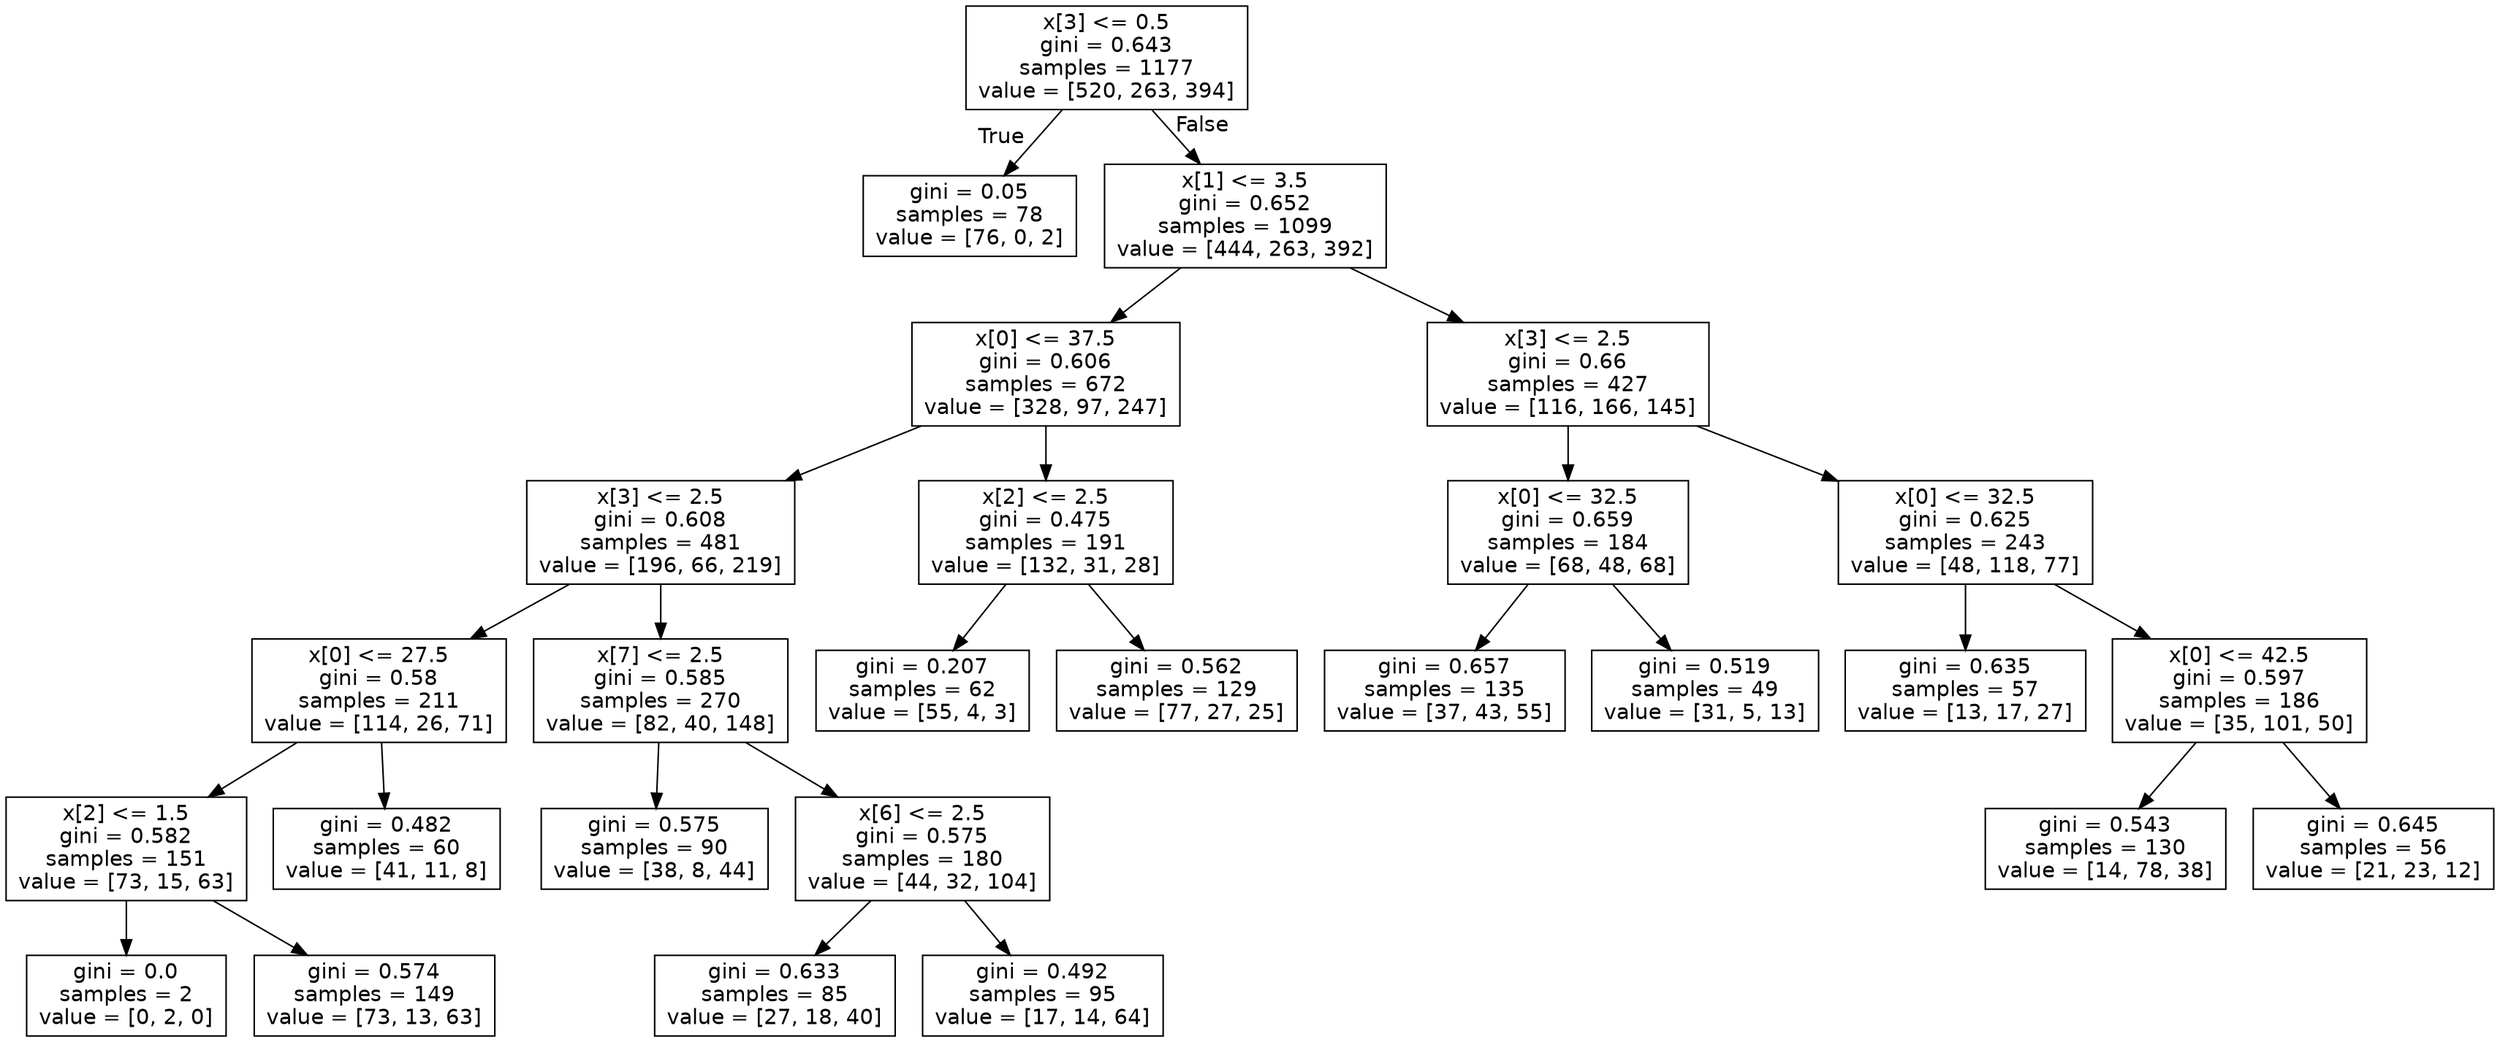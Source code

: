 digraph Tree {
node [shape=box, fontname="helvetica"] ;
edge [fontname="helvetica"] ;
0 [label="x[3] <= 0.5\ngini = 0.643\nsamples = 1177\nvalue = [520, 263, 394]"] ;
1 [label="gini = 0.05\nsamples = 78\nvalue = [76, 0, 2]"] ;
0 -> 1 [labeldistance=2.5, labelangle=45, headlabel="True"] ;
2 [label="x[1] <= 3.5\ngini = 0.652\nsamples = 1099\nvalue = [444, 263, 392]"] ;
0 -> 2 [labeldistance=2.5, labelangle=-45, headlabel="False"] ;
3 [label="x[0] <= 37.5\ngini = 0.606\nsamples = 672\nvalue = [328, 97, 247]"] ;
2 -> 3 ;
4 [label="x[3] <= 2.5\ngini = 0.608\nsamples = 481\nvalue = [196, 66, 219]"] ;
3 -> 4 ;
5 [label="x[0] <= 27.5\ngini = 0.58\nsamples = 211\nvalue = [114, 26, 71]"] ;
4 -> 5 ;
6 [label="x[2] <= 1.5\ngini = 0.582\nsamples = 151\nvalue = [73, 15, 63]"] ;
5 -> 6 ;
7 [label="gini = 0.0\nsamples = 2\nvalue = [0, 2, 0]"] ;
6 -> 7 ;
8 [label="gini = 0.574\nsamples = 149\nvalue = [73, 13, 63]"] ;
6 -> 8 ;
9 [label="gini = 0.482\nsamples = 60\nvalue = [41, 11, 8]"] ;
5 -> 9 ;
10 [label="x[7] <= 2.5\ngini = 0.585\nsamples = 270\nvalue = [82, 40, 148]"] ;
4 -> 10 ;
11 [label="gini = 0.575\nsamples = 90\nvalue = [38, 8, 44]"] ;
10 -> 11 ;
12 [label="x[6] <= 2.5\ngini = 0.575\nsamples = 180\nvalue = [44, 32, 104]"] ;
10 -> 12 ;
13 [label="gini = 0.633\nsamples = 85\nvalue = [27, 18, 40]"] ;
12 -> 13 ;
14 [label="gini = 0.492\nsamples = 95\nvalue = [17, 14, 64]"] ;
12 -> 14 ;
15 [label="x[2] <= 2.5\ngini = 0.475\nsamples = 191\nvalue = [132, 31, 28]"] ;
3 -> 15 ;
16 [label="gini = 0.207\nsamples = 62\nvalue = [55, 4, 3]"] ;
15 -> 16 ;
17 [label="gini = 0.562\nsamples = 129\nvalue = [77, 27, 25]"] ;
15 -> 17 ;
18 [label="x[3] <= 2.5\ngini = 0.66\nsamples = 427\nvalue = [116, 166, 145]"] ;
2 -> 18 ;
19 [label="x[0] <= 32.5\ngini = 0.659\nsamples = 184\nvalue = [68, 48, 68]"] ;
18 -> 19 ;
20 [label="gini = 0.657\nsamples = 135\nvalue = [37, 43, 55]"] ;
19 -> 20 ;
21 [label="gini = 0.519\nsamples = 49\nvalue = [31, 5, 13]"] ;
19 -> 21 ;
22 [label="x[0] <= 32.5\ngini = 0.625\nsamples = 243\nvalue = [48, 118, 77]"] ;
18 -> 22 ;
23 [label="gini = 0.635\nsamples = 57\nvalue = [13, 17, 27]"] ;
22 -> 23 ;
24 [label="x[0] <= 42.5\ngini = 0.597\nsamples = 186\nvalue = [35, 101, 50]"] ;
22 -> 24 ;
25 [label="gini = 0.543\nsamples = 130\nvalue = [14, 78, 38]"] ;
24 -> 25 ;
26 [label="gini = 0.645\nsamples = 56\nvalue = [21, 23, 12]"] ;
24 -> 26 ;
}